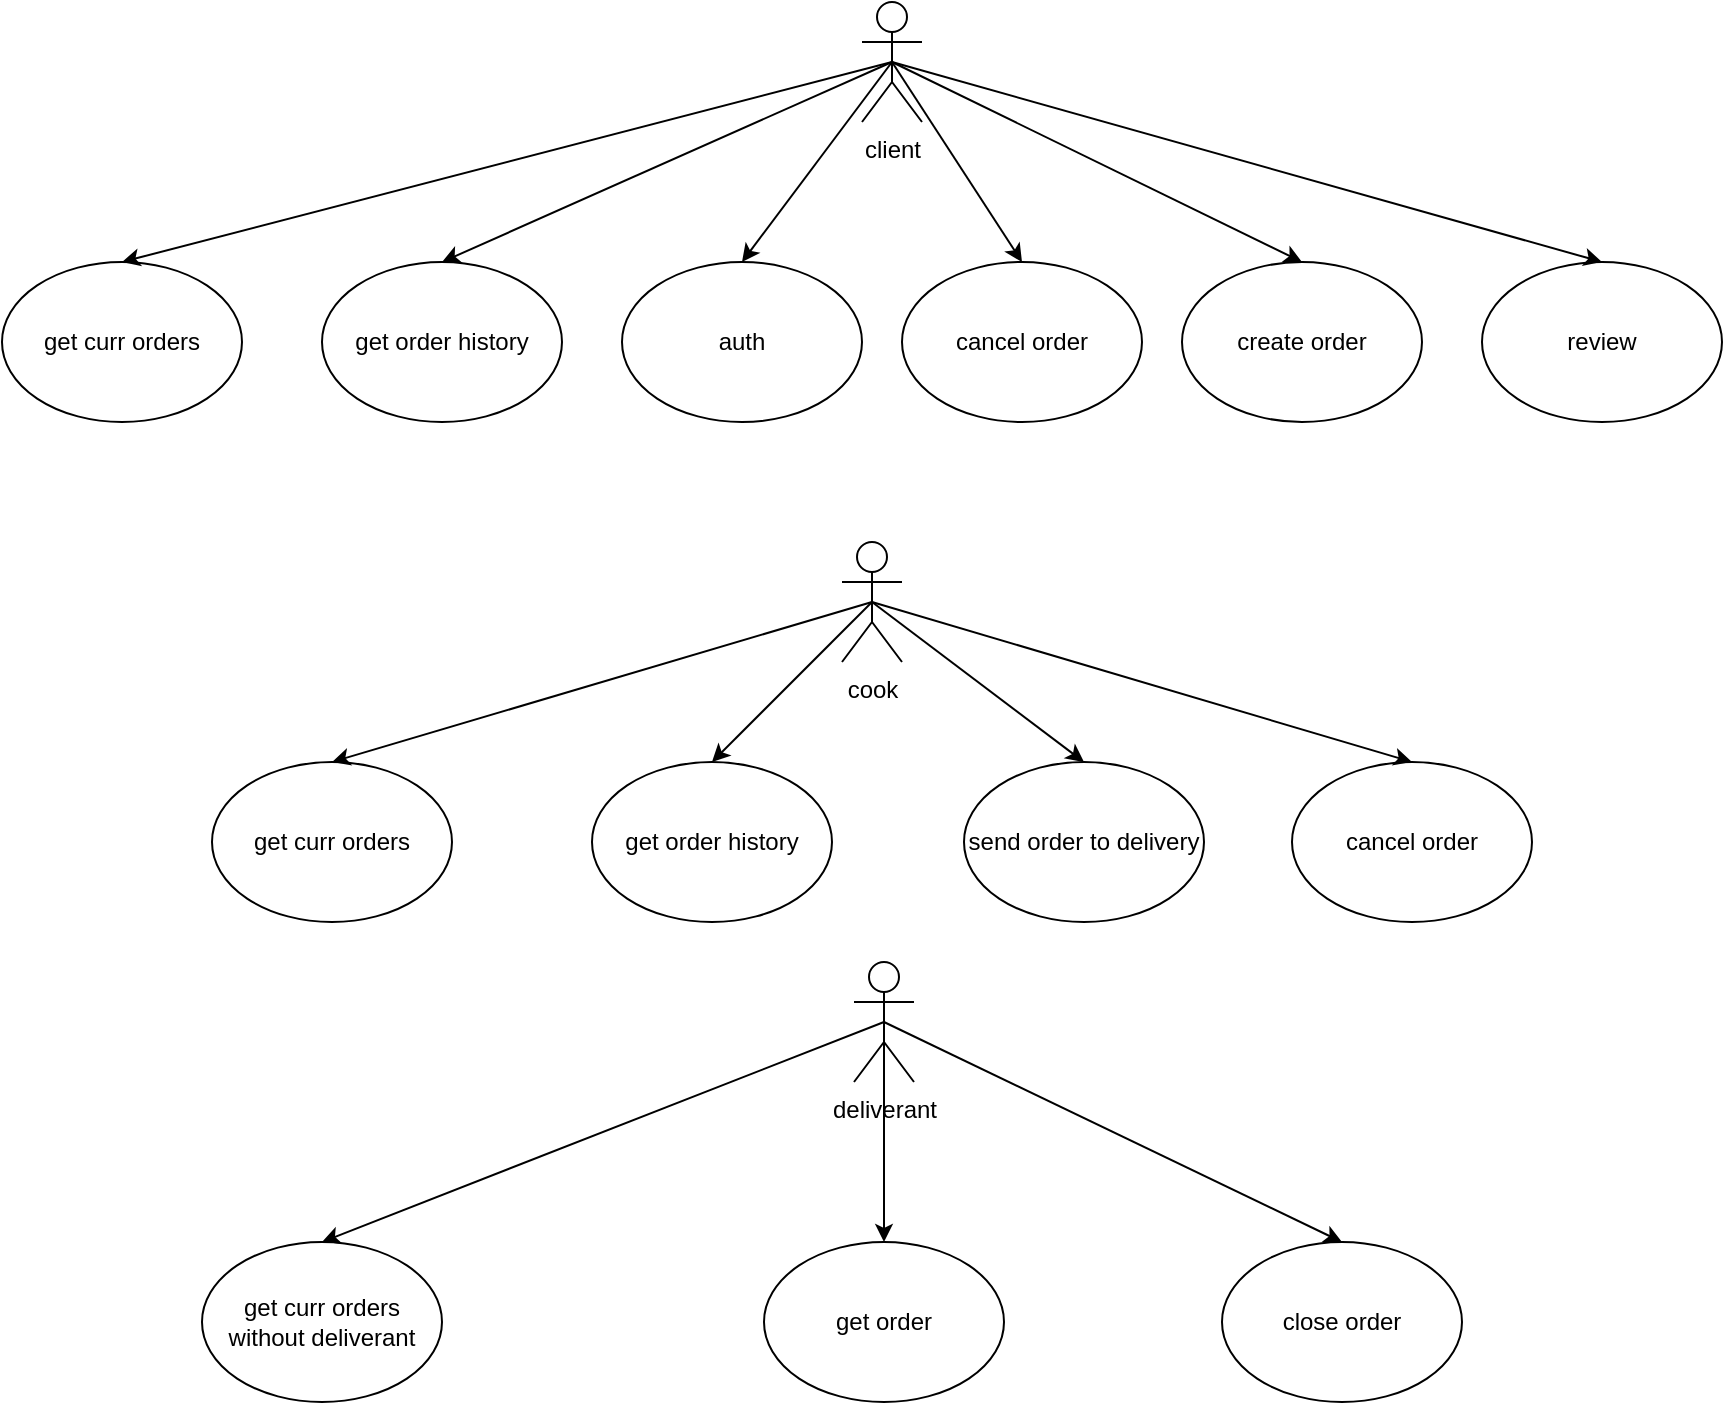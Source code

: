 <mxfile version="24.0.7" type="device">
  <diagram name="Страница — 1" id="h_CmLlEJqs-Y4hcS8QEQ">
    <mxGraphModel dx="1400" dy="756" grid="1" gridSize="10" guides="1" tooltips="1" connect="1" arrows="1" fold="1" page="1" pageScale="1" pageWidth="827" pageHeight="1169" math="0" shadow="0">
      <root>
        <mxCell id="0" />
        <mxCell id="1" parent="0" />
        <mxCell id="nesLzePyY0byDXlQZDYF-5" value="client" style="shape=umlActor;verticalLabelPosition=bottom;verticalAlign=top;html=1;outlineConnect=0;" vertex="1" parent="1">
          <mxGeometry x="480" y="30" width="30" height="60" as="geometry" />
        </mxCell>
        <mxCell id="nesLzePyY0byDXlQZDYF-7" value="auth" style="ellipse;whiteSpace=wrap;html=1;" vertex="1" parent="1">
          <mxGeometry x="360" y="160" width="120" height="80" as="geometry" />
        </mxCell>
        <mxCell id="nesLzePyY0byDXlQZDYF-9" value="create order" style="ellipse;whiteSpace=wrap;html=1;" vertex="1" parent="1">
          <mxGeometry x="640" y="160" width="120" height="80" as="geometry" />
        </mxCell>
        <mxCell id="nesLzePyY0byDXlQZDYF-10" value="cancel order" style="ellipse;whiteSpace=wrap;html=1;" vertex="1" parent="1">
          <mxGeometry x="500" y="160" width="120" height="80" as="geometry" />
        </mxCell>
        <mxCell id="nesLzePyY0byDXlQZDYF-11" value="get order history" style="ellipse;whiteSpace=wrap;html=1;" vertex="1" parent="1">
          <mxGeometry x="210" y="160" width="120" height="80" as="geometry" />
        </mxCell>
        <mxCell id="nesLzePyY0byDXlQZDYF-12" value="get curr orders" style="ellipse;whiteSpace=wrap;html=1;" vertex="1" parent="1">
          <mxGeometry x="50" y="160" width="120" height="80" as="geometry" />
        </mxCell>
        <mxCell id="nesLzePyY0byDXlQZDYF-14" value="review" style="ellipse;whiteSpace=wrap;html=1;" vertex="1" parent="1">
          <mxGeometry x="790" y="160" width="120" height="80" as="geometry" />
        </mxCell>
        <mxCell id="nesLzePyY0byDXlQZDYF-15" value="" style="endArrow=none;html=1;rounded=0;entryX=0.5;entryY=0.5;entryDx=0;entryDy=0;entryPerimeter=0;exitX=0.5;exitY=0;exitDx=0;exitDy=0;endFill=0;startArrow=classic;startFill=1;" edge="1" parent="1" source="nesLzePyY0byDXlQZDYF-12" target="nesLzePyY0byDXlQZDYF-5">
          <mxGeometry width="50" height="50" relative="1" as="geometry">
            <mxPoint x="390" y="170" as="sourcePoint" />
            <mxPoint x="440" y="120" as="targetPoint" />
          </mxGeometry>
        </mxCell>
        <mxCell id="nesLzePyY0byDXlQZDYF-16" value="" style="endArrow=none;html=1;rounded=0;entryX=0.5;entryY=0.5;entryDx=0;entryDy=0;entryPerimeter=0;exitX=0.5;exitY=0;exitDx=0;exitDy=0;endFill=0;startArrow=classic;startFill=1;" edge="1" parent="1" source="nesLzePyY0byDXlQZDYF-11" target="nesLzePyY0byDXlQZDYF-5">
          <mxGeometry width="50" height="50" relative="1" as="geometry">
            <mxPoint x="120" y="170" as="sourcePoint" />
            <mxPoint x="505" y="70" as="targetPoint" />
          </mxGeometry>
        </mxCell>
        <mxCell id="nesLzePyY0byDXlQZDYF-17" value="" style="endArrow=none;html=1;rounded=0;exitX=0.5;exitY=0;exitDx=0;exitDy=0;entryX=0.5;entryY=0.5;entryDx=0;entryDy=0;entryPerimeter=0;endFill=0;startArrow=classic;startFill=1;" edge="1" parent="1" source="nesLzePyY0byDXlQZDYF-7" target="nesLzePyY0byDXlQZDYF-5">
          <mxGeometry width="50" height="50" relative="1" as="geometry">
            <mxPoint x="130" y="180" as="sourcePoint" />
            <mxPoint x="515" y="80" as="targetPoint" />
          </mxGeometry>
        </mxCell>
        <mxCell id="nesLzePyY0byDXlQZDYF-18" value="" style="endArrow=none;html=1;rounded=0;entryX=0.5;entryY=0.5;entryDx=0;entryDy=0;entryPerimeter=0;exitX=0.5;exitY=0;exitDx=0;exitDy=0;endFill=0;startArrow=classic;startFill=1;" edge="1" parent="1" source="nesLzePyY0byDXlQZDYF-10" target="nesLzePyY0byDXlQZDYF-5">
          <mxGeometry width="50" height="50" relative="1" as="geometry">
            <mxPoint x="140" y="190" as="sourcePoint" />
            <mxPoint x="525" y="90" as="targetPoint" />
          </mxGeometry>
        </mxCell>
        <mxCell id="nesLzePyY0byDXlQZDYF-19" value="" style="endArrow=none;html=1;rounded=0;exitX=0.5;exitY=0;exitDx=0;exitDy=0;entryX=0.5;entryY=0.5;entryDx=0;entryDy=0;entryPerimeter=0;endFill=0;startArrow=classic;startFill=1;" edge="1" parent="1" source="nesLzePyY0byDXlQZDYF-9" target="nesLzePyY0byDXlQZDYF-5">
          <mxGeometry width="50" height="50" relative="1" as="geometry">
            <mxPoint x="150" y="200" as="sourcePoint" />
            <mxPoint x="490" y="60" as="targetPoint" />
          </mxGeometry>
        </mxCell>
        <mxCell id="nesLzePyY0byDXlQZDYF-20" value="" style="endArrow=none;html=1;rounded=0;entryX=0.5;entryY=0.5;entryDx=0;entryDy=0;entryPerimeter=0;exitX=0.5;exitY=0;exitDx=0;exitDy=0;endFill=0;startArrow=classic;startFill=1;" edge="1" parent="1" source="nesLzePyY0byDXlQZDYF-14" target="nesLzePyY0byDXlQZDYF-5">
          <mxGeometry width="50" height="50" relative="1" as="geometry">
            <mxPoint x="160" y="210" as="sourcePoint" />
            <mxPoint x="545" y="110" as="targetPoint" />
          </mxGeometry>
        </mxCell>
        <mxCell id="nesLzePyY0byDXlQZDYF-21" value="cook&lt;div&gt;&lt;br&gt;&lt;/div&gt;" style="shape=umlActor;verticalLabelPosition=bottom;verticalAlign=top;html=1;outlineConnect=0;" vertex="1" parent="1">
          <mxGeometry x="470" y="300" width="30" height="60" as="geometry" />
        </mxCell>
        <mxCell id="nesLzePyY0byDXlQZDYF-23" value="get curr orders" style="ellipse;whiteSpace=wrap;html=1;" vertex="1" parent="1">
          <mxGeometry x="155" y="410" width="120" height="80" as="geometry" />
        </mxCell>
        <mxCell id="nesLzePyY0byDXlQZDYF-24" value="" style="endArrow=classic;html=1;rounded=0;exitX=0.5;exitY=0.5;exitDx=0;exitDy=0;exitPerimeter=0;entryX=0.5;entryY=0;entryDx=0;entryDy=0;" edge="1" parent="1" source="nesLzePyY0byDXlQZDYF-21" target="nesLzePyY0byDXlQZDYF-23">
          <mxGeometry width="50" height="50" relative="1" as="geometry">
            <mxPoint x="500" y="450" as="sourcePoint" />
            <mxPoint x="550" y="400" as="targetPoint" />
          </mxGeometry>
        </mxCell>
        <mxCell id="nesLzePyY0byDXlQZDYF-25" value="get order history" style="ellipse;whiteSpace=wrap;html=1;" vertex="1" parent="1">
          <mxGeometry x="345" y="410" width="120" height="80" as="geometry" />
        </mxCell>
        <mxCell id="nesLzePyY0byDXlQZDYF-26" value="" style="endArrow=classic;html=1;rounded=0;exitX=0.5;exitY=0.5;exitDx=0;exitDy=0;exitPerimeter=0;entryX=0.5;entryY=0;entryDx=0;entryDy=0;" edge="1" parent="1" source="nesLzePyY0byDXlQZDYF-21" target="nesLzePyY0byDXlQZDYF-25">
          <mxGeometry width="50" height="50" relative="1" as="geometry">
            <mxPoint x="500" y="450" as="sourcePoint" />
            <mxPoint x="550" y="400" as="targetPoint" />
          </mxGeometry>
        </mxCell>
        <mxCell id="nesLzePyY0byDXlQZDYF-28" value="send order to delivery" style="ellipse;whiteSpace=wrap;html=1;" vertex="1" parent="1">
          <mxGeometry x="531" y="410" width="120" height="80" as="geometry" />
        </mxCell>
        <mxCell id="nesLzePyY0byDXlQZDYF-29" value="" style="endArrow=classic;html=1;rounded=0;exitX=0.5;exitY=0.5;exitDx=0;exitDy=0;exitPerimeter=0;entryX=0.5;entryY=0;entryDx=0;entryDy=0;" edge="1" parent="1" source="nesLzePyY0byDXlQZDYF-21" target="nesLzePyY0byDXlQZDYF-28">
          <mxGeometry width="50" height="50" relative="1" as="geometry">
            <mxPoint x="450" y="350" as="sourcePoint" />
            <mxPoint x="500" y="300" as="targetPoint" />
          </mxGeometry>
        </mxCell>
        <mxCell id="nesLzePyY0byDXlQZDYF-30" value="cancel order" style="ellipse;whiteSpace=wrap;html=1;" vertex="1" parent="1">
          <mxGeometry x="695" y="410" width="120" height="80" as="geometry" />
        </mxCell>
        <mxCell id="nesLzePyY0byDXlQZDYF-31" value="" style="endArrow=classic;html=1;rounded=0;exitX=0.5;exitY=0.5;exitDx=0;exitDy=0;exitPerimeter=0;entryX=0.5;entryY=0;entryDx=0;entryDy=0;" edge="1" parent="1" source="nesLzePyY0byDXlQZDYF-21" target="nesLzePyY0byDXlQZDYF-30">
          <mxGeometry width="50" height="50" relative="1" as="geometry">
            <mxPoint x="450" y="350" as="sourcePoint" />
            <mxPoint x="500" y="300" as="targetPoint" />
          </mxGeometry>
        </mxCell>
        <mxCell id="nesLzePyY0byDXlQZDYF-32" value="deliverant" style="shape=umlActor;verticalLabelPosition=bottom;verticalAlign=top;html=1;outlineConnect=0;" vertex="1" parent="1">
          <mxGeometry x="476" y="510" width="30" height="60" as="geometry" />
        </mxCell>
        <mxCell id="nesLzePyY0byDXlQZDYF-33" value="get curr orders without deliverant" style="ellipse;whiteSpace=wrap;html=1;" vertex="1" parent="1">
          <mxGeometry x="150" y="650" width="120" height="80" as="geometry" />
        </mxCell>
        <mxCell id="nesLzePyY0byDXlQZDYF-34" value="" style="endArrow=classic;html=1;rounded=0;exitX=0.5;exitY=0.5;exitDx=0;exitDy=0;exitPerimeter=0;entryX=0.5;entryY=0;entryDx=0;entryDy=0;" edge="1" parent="1" source="nesLzePyY0byDXlQZDYF-32" target="nesLzePyY0byDXlQZDYF-33">
          <mxGeometry width="50" height="50" relative="1" as="geometry">
            <mxPoint x="510" y="530" as="sourcePoint" />
            <mxPoint x="560" y="480" as="targetPoint" />
          </mxGeometry>
        </mxCell>
        <mxCell id="nesLzePyY0byDXlQZDYF-35" value="get order" style="ellipse;whiteSpace=wrap;html=1;" vertex="1" parent="1">
          <mxGeometry x="431" y="650" width="120" height="80" as="geometry" />
        </mxCell>
        <mxCell id="nesLzePyY0byDXlQZDYF-36" value="" style="endArrow=classic;html=1;rounded=0;exitX=0.5;exitY=0.5;exitDx=0;exitDy=0;exitPerimeter=0;entryX=0.5;entryY=0;entryDx=0;entryDy=0;" edge="1" parent="1" source="nesLzePyY0byDXlQZDYF-32" target="nesLzePyY0byDXlQZDYF-35">
          <mxGeometry width="50" height="50" relative="1" as="geometry">
            <mxPoint x="510" y="530" as="sourcePoint" />
            <mxPoint x="560" y="480" as="targetPoint" />
          </mxGeometry>
        </mxCell>
        <mxCell id="nesLzePyY0byDXlQZDYF-37" value="close order" style="ellipse;whiteSpace=wrap;html=1;" vertex="1" parent="1">
          <mxGeometry x="660" y="650" width="120" height="80" as="geometry" />
        </mxCell>
        <mxCell id="nesLzePyY0byDXlQZDYF-38" value="" style="endArrow=classic;html=1;rounded=0;exitX=0.5;exitY=0.5;exitDx=0;exitDy=0;exitPerimeter=0;entryX=0.5;entryY=0;entryDx=0;entryDy=0;" edge="1" parent="1" source="nesLzePyY0byDXlQZDYF-32" target="nesLzePyY0byDXlQZDYF-37">
          <mxGeometry width="50" height="50" relative="1" as="geometry">
            <mxPoint x="510" y="530" as="sourcePoint" />
            <mxPoint x="560" y="480" as="targetPoint" />
          </mxGeometry>
        </mxCell>
      </root>
    </mxGraphModel>
  </diagram>
</mxfile>
